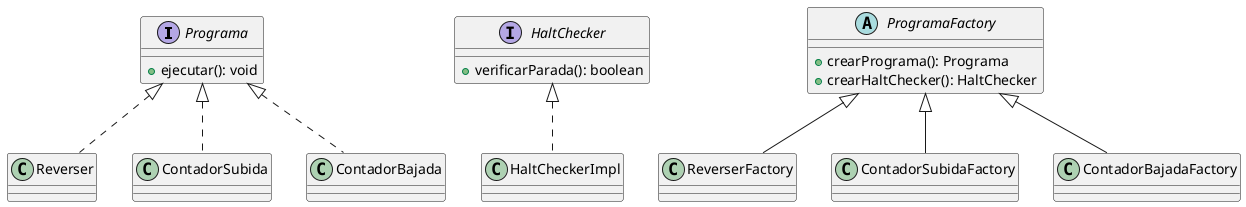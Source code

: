 @startuml
interface Programa {
    +ejecutar(): void
}

interface HaltChecker {
    +verificarParada(): boolean
}

abstract class ProgramaFactory {
    +crearPrograma(): Programa
    +crearHaltChecker(): HaltChecker
}

class ReverserFactory extends ProgramaFactory
class ContadorSubidaFactory extends ProgramaFactory
class ContadorBajadaFactory extends ProgramaFactory

class Reverser implements Programa
class ContadorSubida implements Programa
class ContadorBajada implements Programa

class HaltCheckerImpl implements HaltChecker







@enduml
